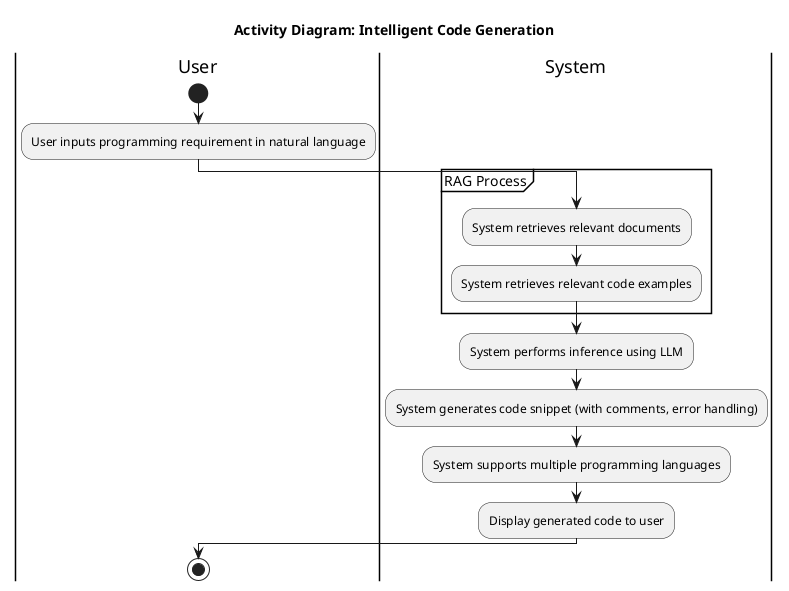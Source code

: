 @startuml
title Activity Diagram: Intelligent Code Generation

|User|
start
:User inputs programming requirement in natural language;

|System|
partition RAG Process {
  :System retrieves relevant documents;
  :System retrieves relevant code examples;
}
:System performs inference using LLM;
:System generates code snippet (with comments, error handling);
:System supports multiple programming languages;
:Display generated code to user;

|User|
stop

@enduml